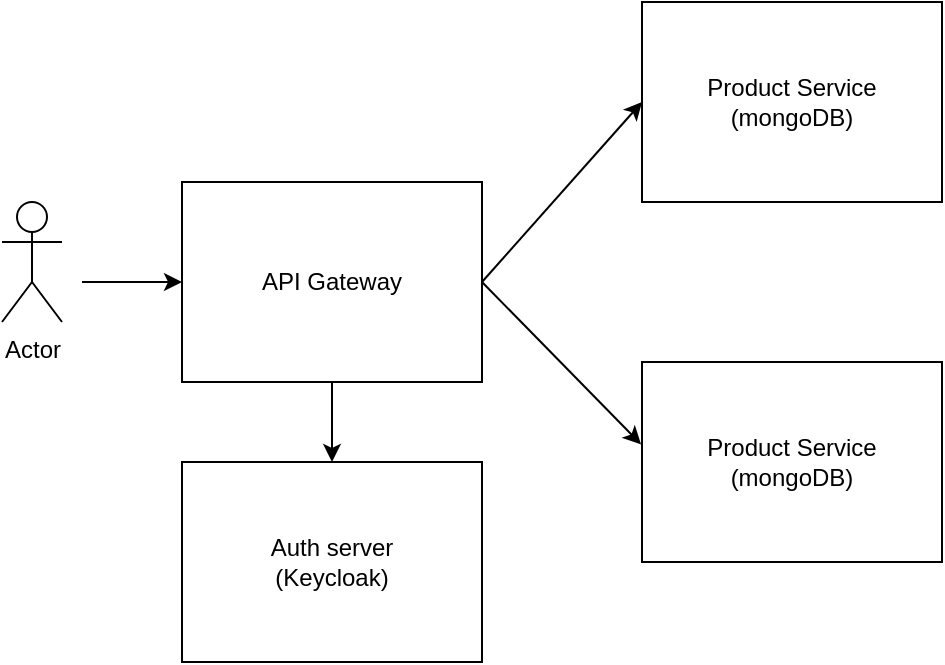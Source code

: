 <mxfile version="22.1.3" type="github">
  <diagram name="Страница — 1" id="vOu0o8hy-bySBKN3KwOo">
    <mxGraphModel dx="1500" dy="763" grid="1" gridSize="10" guides="1" tooltips="1" connect="1" arrows="1" fold="1" page="0" pageScale="1" pageWidth="827" pageHeight="1169" math="0" shadow="0">
      <root>
        <mxCell id="0" />
        <mxCell id="1" parent="0" />
        <mxCell id="IKSSzgu__bxdgm__e2gg-1" value="API Gateway" style="rounded=0;whiteSpace=wrap;html=1;" vertex="1" parent="1">
          <mxGeometry x="130" y="150" width="150" height="100" as="geometry" />
        </mxCell>
        <mxCell id="IKSSzgu__bxdgm__e2gg-2" value="Actor" style="shape=umlActor;verticalLabelPosition=bottom;verticalAlign=top;html=1;outlineConnect=0;" vertex="1" parent="1">
          <mxGeometry x="40" y="160" width="30" height="60" as="geometry" />
        </mxCell>
        <mxCell id="IKSSzgu__bxdgm__e2gg-3" value="Auth server&lt;br&gt;(Keycloak)" style="rounded=0;whiteSpace=wrap;html=1;" vertex="1" parent="1">
          <mxGeometry x="130" y="290" width="150" height="100" as="geometry" />
        </mxCell>
        <mxCell id="IKSSzgu__bxdgm__e2gg-4" value="" style="endArrow=classic;html=1;rounded=0;exitX=0.5;exitY=1;exitDx=0;exitDy=0;entryX=0.5;entryY=0;entryDx=0;entryDy=0;" edge="1" parent="1" source="IKSSzgu__bxdgm__e2gg-1" target="IKSSzgu__bxdgm__e2gg-3">
          <mxGeometry width="50" height="50" relative="1" as="geometry">
            <mxPoint x="250" y="260" as="sourcePoint" />
            <mxPoint x="300" y="210" as="targetPoint" />
          </mxGeometry>
        </mxCell>
        <mxCell id="IKSSzgu__bxdgm__e2gg-5" value="Product Service&lt;br&gt;(mongoDB)" style="rounded=0;whiteSpace=wrap;html=1;" vertex="1" parent="1">
          <mxGeometry x="360" y="60" width="150" height="100" as="geometry" />
        </mxCell>
        <mxCell id="IKSSzgu__bxdgm__e2gg-6" value="" style="endArrow=classic;html=1;rounded=0;exitX=1;exitY=0.5;exitDx=0;exitDy=0;entryX=0;entryY=0.5;entryDx=0;entryDy=0;" edge="1" parent="1" source="IKSSzgu__bxdgm__e2gg-1" target="IKSSzgu__bxdgm__e2gg-5">
          <mxGeometry width="50" height="50" relative="1" as="geometry">
            <mxPoint x="450" y="280" as="sourcePoint" />
            <mxPoint x="500" y="230" as="targetPoint" />
          </mxGeometry>
        </mxCell>
        <mxCell id="IKSSzgu__bxdgm__e2gg-7" value="Product Service&lt;br&gt;(mongoDB)" style="rounded=0;whiteSpace=wrap;html=1;" vertex="1" parent="1">
          <mxGeometry x="360" y="240" width="150" height="100" as="geometry" />
        </mxCell>
        <mxCell id="IKSSzgu__bxdgm__e2gg-8" value="" style="endArrow=classic;html=1;rounded=0;exitX=1;exitY=0.5;exitDx=0;exitDy=0;entryX=-0.003;entryY=0.412;entryDx=0;entryDy=0;entryPerimeter=0;" edge="1" parent="1" source="IKSSzgu__bxdgm__e2gg-1" target="IKSSzgu__bxdgm__e2gg-7">
          <mxGeometry width="50" height="50" relative="1" as="geometry">
            <mxPoint x="290" y="210" as="sourcePoint" />
            <mxPoint x="370" y="120" as="targetPoint" />
          </mxGeometry>
        </mxCell>
        <mxCell id="IKSSzgu__bxdgm__e2gg-9" value="" style="endArrow=classic;html=1;rounded=0;entryX=0;entryY=0.5;entryDx=0;entryDy=0;" edge="1" parent="1" target="IKSSzgu__bxdgm__e2gg-1">
          <mxGeometry width="50" height="50" relative="1" as="geometry">
            <mxPoint x="80" y="200" as="sourcePoint" />
            <mxPoint x="500" y="230" as="targetPoint" />
          </mxGeometry>
        </mxCell>
      </root>
    </mxGraphModel>
  </diagram>
</mxfile>
